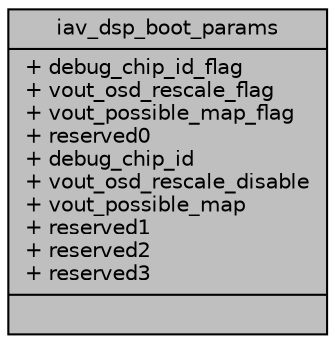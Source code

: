 digraph "iav_dsp_boot_params"
{
 // INTERACTIVE_SVG=YES
 // LATEX_PDF_SIZE
  bgcolor="transparent";
  edge [fontname="Helvetica",fontsize="10",labelfontname="Helvetica",labelfontsize="10"];
  node [fontname="Helvetica",fontsize="10",shape=record];
  Node1 [label="{iav_dsp_boot_params\n|+ debug_chip_id_flag\l+ vout_osd_rescale_flag\l+ vout_possible_map_flag\l+ reserved0\l+ debug_chip_id\l+ vout_osd_rescale_disable\l+ vout_possible_map\l+ reserved1\l+ reserved2\l+ reserved3\l|}",height=0.2,width=0.4,color="black", fillcolor="grey75", style="filled", fontcolor="black",tooltip=" "];
}
